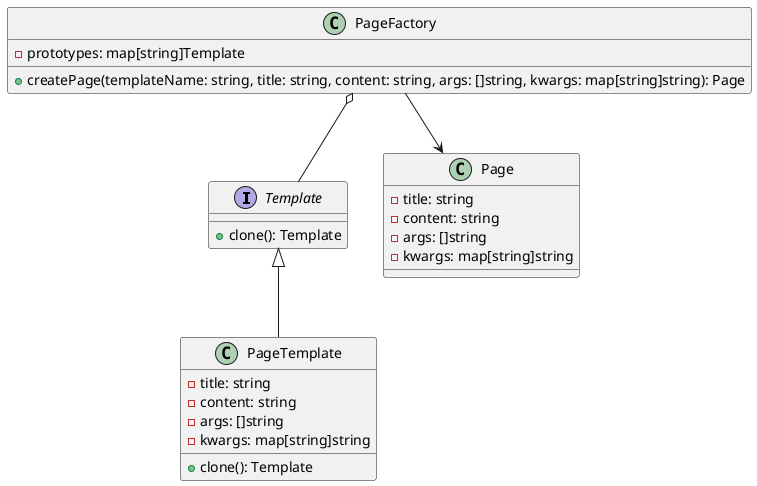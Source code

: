 @startuml

interface Template {
    + clone(): Template
}

class PageTemplate {
    - title: string
    - content: string
    - args: []string
    - kwargs: map[string]string
    + clone(): Template
}

class Page {
    - title: string
    - content: string
    - args: []string
    - kwargs: map[string]string
}

class PageFactory {
    - prototypes: map[string]Template
    + createPage(templateName: string, title: string, content: string, args: []string, kwargs: map[string]string): Page
}

Template <|-- PageTemplate
PageFactory o-- Template
PageFactory --> Page

@enduml


@enduml